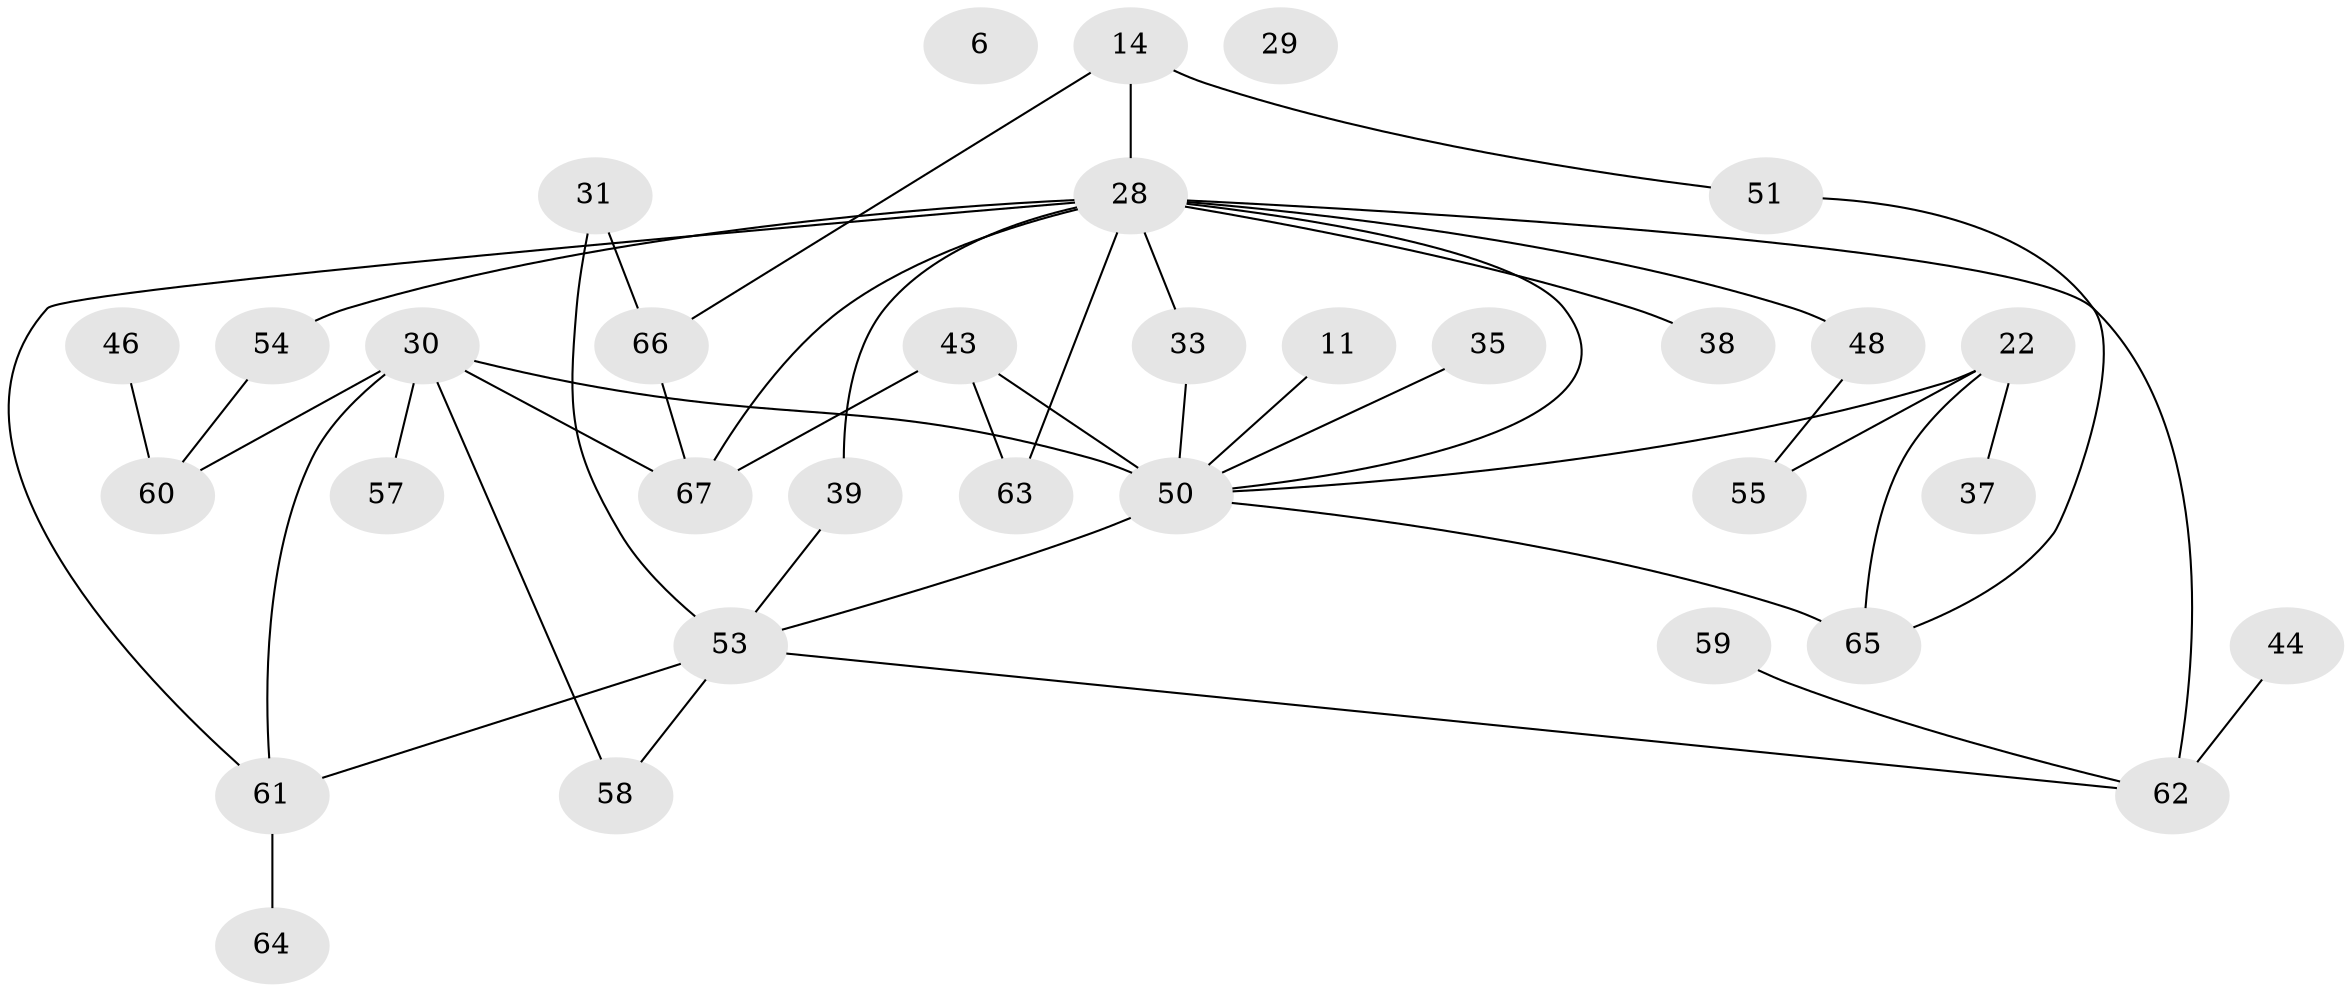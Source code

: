 // original degree distribution, {2: 0.31343283582089554, 4: 0.11940298507462686, 9: 0.014925373134328358, 3: 0.22388059701492538, 0: 0.029850746268656716, 1: 0.19402985074626866, 5: 0.05970149253731343, 6: 0.029850746268656716, 7: 0.014925373134328358}
// Generated by graph-tools (version 1.1) at 2025/39/03/09/25 04:39:00]
// undirected, 33 vertices, 45 edges
graph export_dot {
graph [start="1"]
  node [color=gray90,style=filled];
  6;
  11;
  14;
  22;
  28 [super="+4+3"];
  29;
  30 [super="+19+24"];
  31;
  33 [super="+12"];
  35;
  37;
  38;
  39 [super="+16"];
  43 [super="+34"];
  44;
  46 [super="+40"];
  48 [super="+47"];
  50 [super="+18+20+17"];
  51;
  53 [super="+26+25+23"];
  54 [super="+1"];
  55 [super="+7+15+42"];
  57;
  58;
  59;
  60 [super="+56"];
  61 [super="+32+36+21"];
  62 [super="+2"];
  63 [super="+49"];
  64 [super="+10"];
  65 [super="+45"];
  66 [super="+8"];
  67 [super="+41+52"];
  11 -- 50;
  14 -- 28 [weight=2];
  14 -- 51;
  14 -- 66 [weight=2];
  22 -- 37;
  22 -- 50;
  22 -- 65 [weight=2];
  22 -- 55;
  28 -- 48 [weight=2];
  28 -- 50;
  28 -- 67;
  28 -- 38;
  28 -- 62 [weight=2];
  28 -- 63;
  28 -- 39;
  28 -- 61 [weight=2];
  28 -- 54;
  28 -- 33;
  30 -- 61;
  30 -- 50;
  30 -- 57;
  30 -- 58;
  30 -- 60 [weight=2];
  30 -- 67;
  31 -- 66;
  31 -- 53;
  33 -- 50;
  35 -- 50;
  39 -- 53;
  43 -- 50 [weight=3];
  43 -- 63;
  43 -- 67;
  44 -- 62;
  46 -- 60;
  48 -- 55;
  50 -- 53 [weight=2];
  50 -- 65;
  51 -- 65;
  53 -- 62;
  53 -- 58;
  53 -- 61 [weight=2];
  54 -- 60;
  59 -- 62;
  61 -- 64;
  66 -- 67;
}
